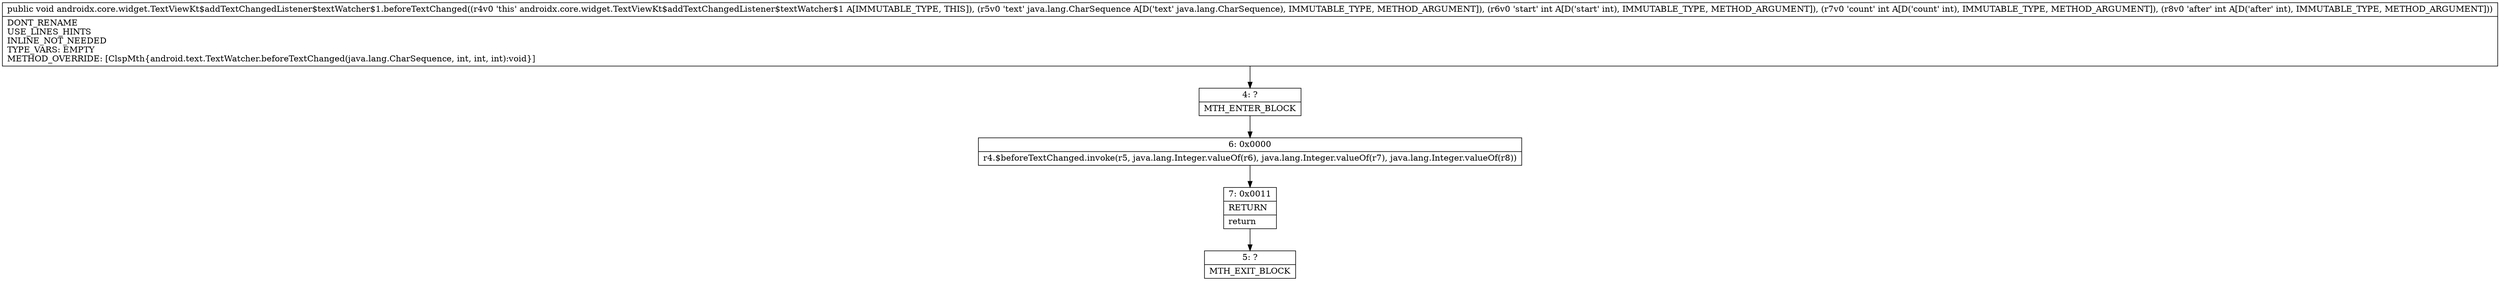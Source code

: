 digraph "CFG forandroidx.core.widget.TextViewKt$addTextChangedListener$textWatcher$1.beforeTextChanged(Ljava\/lang\/CharSequence;III)V" {
Node_4 [shape=record,label="{4\:\ ?|MTH_ENTER_BLOCK\l}"];
Node_6 [shape=record,label="{6\:\ 0x0000|r4.$beforeTextChanged.invoke(r5, java.lang.Integer.valueOf(r6), java.lang.Integer.valueOf(r7), java.lang.Integer.valueOf(r8))\l}"];
Node_7 [shape=record,label="{7\:\ 0x0011|RETURN\l|return\l}"];
Node_5 [shape=record,label="{5\:\ ?|MTH_EXIT_BLOCK\l}"];
MethodNode[shape=record,label="{public void androidx.core.widget.TextViewKt$addTextChangedListener$textWatcher$1.beforeTextChanged((r4v0 'this' androidx.core.widget.TextViewKt$addTextChangedListener$textWatcher$1 A[IMMUTABLE_TYPE, THIS]), (r5v0 'text' java.lang.CharSequence A[D('text' java.lang.CharSequence), IMMUTABLE_TYPE, METHOD_ARGUMENT]), (r6v0 'start' int A[D('start' int), IMMUTABLE_TYPE, METHOD_ARGUMENT]), (r7v0 'count' int A[D('count' int), IMMUTABLE_TYPE, METHOD_ARGUMENT]), (r8v0 'after' int A[D('after' int), IMMUTABLE_TYPE, METHOD_ARGUMENT]))  | DONT_RENAME\lUSE_LINES_HINTS\lINLINE_NOT_NEEDED\lTYPE_VARS: EMPTY\lMETHOD_OVERRIDE: [ClspMth\{android.text.TextWatcher.beforeTextChanged(java.lang.CharSequence, int, int, int):void\}]\l}"];
MethodNode -> Node_4;Node_4 -> Node_6;
Node_6 -> Node_7;
Node_7 -> Node_5;
}

